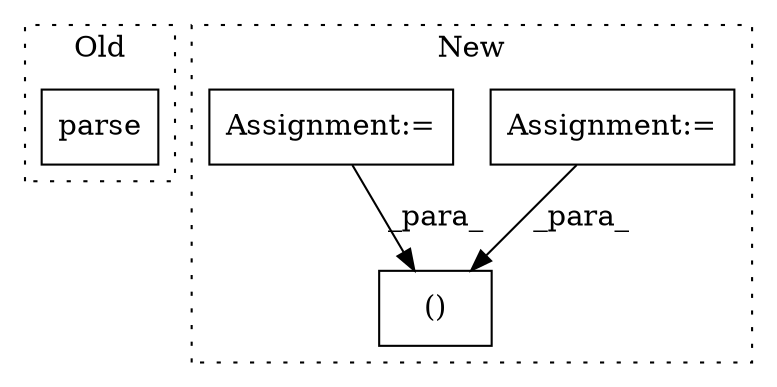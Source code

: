 digraph G {
subgraph cluster0 {
1 [label="parse" a="32" s="527" l="7" shape="box"];
label = "Old";
style="dotted";
}
subgraph cluster1 {
2 [label="()" a="106" s="789" l="18" shape="box"];
3 [label="Assignment:=" a="7" s="735" l="1" shape="box"];
4 [label="Assignment:=" a="7" s="580" l="4" shape="box"];
label = "New";
style="dotted";
}
3 -> 2 [label="_para_"];
4 -> 2 [label="_para_"];
}